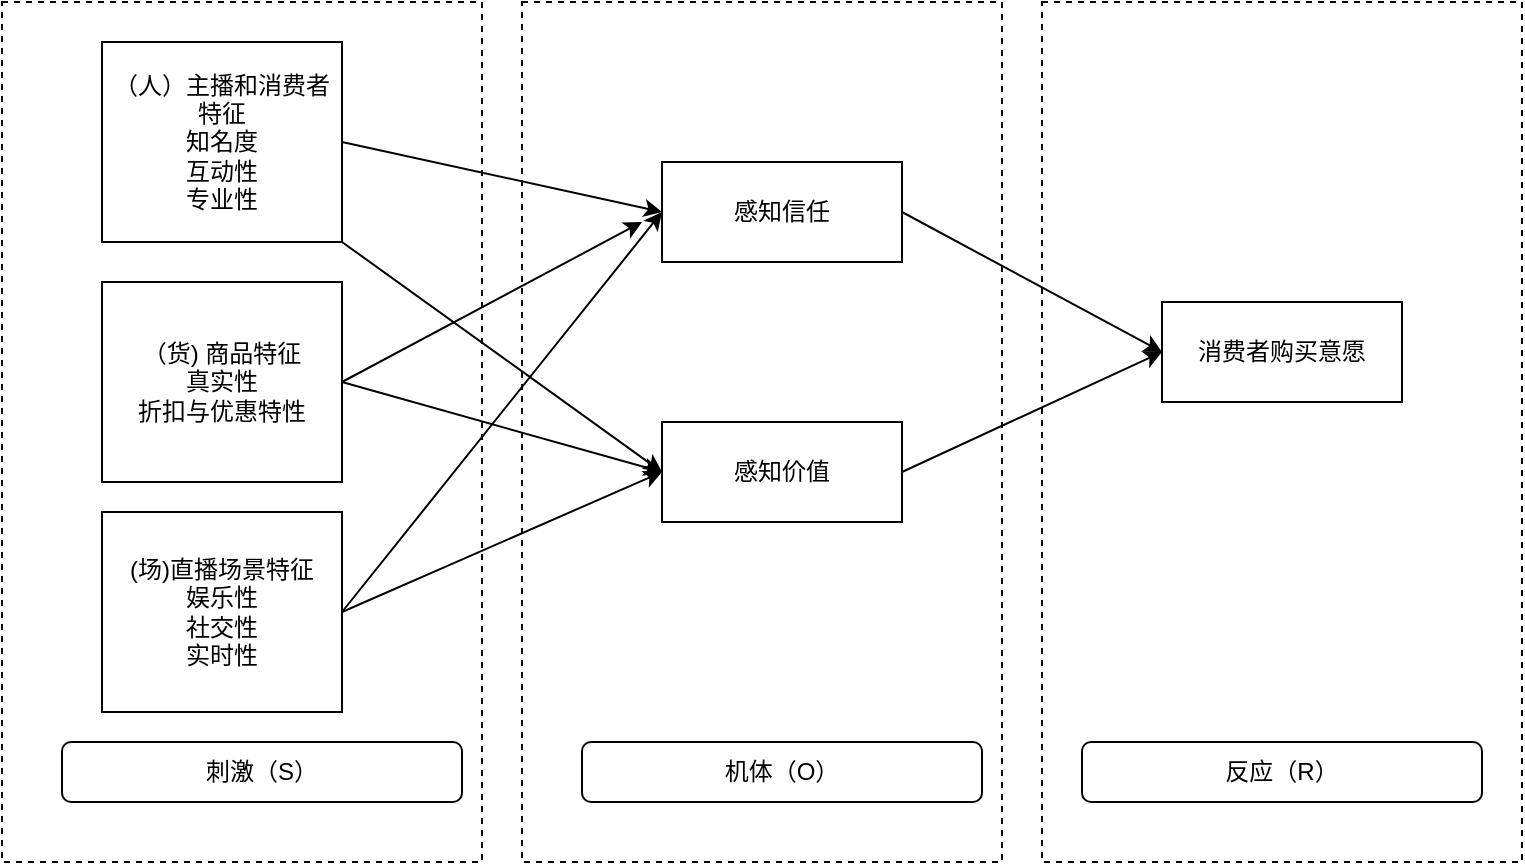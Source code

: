 <mxfile version="22.0.6" type="github">
  <diagram name="Page-1" id="Xtkz2V2qiTChrQ2ADpfk">
    <mxGraphModel dx="987" dy="636" grid="1" gridSize="10" guides="1" tooltips="1" connect="1" arrows="1" fold="1" page="1" pageScale="1" pageWidth="850" pageHeight="1100" math="0" shadow="0">
      <root>
        <mxCell id="0" />
        <mxCell id="1" parent="0" />
        <mxCell id="QVoLoS6mU9tvlEfIgqkD-1" value="（人）主播和消费者特征&lt;br&gt;知名度&lt;br&gt;互动性&lt;br&gt;专业性" style="rounded=0;whiteSpace=wrap;html=1;" parent="1" vertex="1">
          <mxGeometry x="160" y="140" width="120" height="100" as="geometry" />
        </mxCell>
        <mxCell id="QVoLoS6mU9tvlEfIgqkD-3" value="(场)直播场景特征&lt;br&gt;娱乐性&lt;br&gt;社交性&lt;br&gt;实时性" style="rounded=0;whiteSpace=wrap;html=1;" parent="1" vertex="1">
          <mxGeometry x="160" y="375" width="120" height="100" as="geometry" />
        </mxCell>
        <mxCell id="QVoLoS6mU9tvlEfIgqkD-4" value="（货) 商品特征&lt;br&gt;真实性&lt;br&gt;折扣与优惠特性" style="rounded=0;whiteSpace=wrap;html=1;" parent="1" vertex="1">
          <mxGeometry x="160" y="260" width="120" height="100" as="geometry" />
        </mxCell>
        <mxCell id="QVoLoS6mU9tvlEfIgqkD-5" value="刺激（S）" style="rounded=1;whiteSpace=wrap;html=1;" parent="1" vertex="1">
          <mxGeometry x="140" y="490" width="200" height="30" as="geometry" />
        </mxCell>
        <mxCell id="QVoLoS6mU9tvlEfIgqkD-6" value="反应（R）" style="rounded=1;whiteSpace=wrap;html=1;" parent="1" vertex="1">
          <mxGeometry x="650" y="490" width="200" height="30" as="geometry" />
        </mxCell>
        <mxCell id="QVoLoS6mU9tvlEfIgqkD-8" value="感知信任" style="rounded=0;whiteSpace=wrap;html=1;" parent="1" vertex="1">
          <mxGeometry x="440" y="200" width="120" height="50" as="geometry" />
        </mxCell>
        <mxCell id="QVoLoS6mU9tvlEfIgqkD-9" value="感知价值" style="rounded=0;whiteSpace=wrap;html=1;" parent="1" vertex="1">
          <mxGeometry x="440" y="330" width="120" height="50" as="geometry" />
        </mxCell>
        <mxCell id="QVoLoS6mU9tvlEfIgqkD-10" value="消费者购买意愿" style="rounded=0;whiteSpace=wrap;html=1;" parent="1" vertex="1">
          <mxGeometry x="690" y="270" width="120" height="50" as="geometry" />
        </mxCell>
        <mxCell id="QVoLoS6mU9tvlEfIgqkD-11" value="" style="endArrow=classic;html=1;rounded=0;exitX=1;exitY=0.5;exitDx=0;exitDy=0;entryX=0;entryY=0.5;entryDx=0;entryDy=0;" parent="1" source="QVoLoS6mU9tvlEfIgqkD-1" target="QVoLoS6mU9tvlEfIgqkD-8" edge="1">
          <mxGeometry width="50" height="50" relative="1" as="geometry">
            <mxPoint x="400" y="420" as="sourcePoint" />
            <mxPoint x="450" y="370" as="targetPoint" />
          </mxGeometry>
        </mxCell>
        <mxCell id="QVoLoS6mU9tvlEfIgqkD-12" value="" style="endArrow=classic;html=1;rounded=0;" parent="1" edge="1">
          <mxGeometry width="50" height="50" relative="1" as="geometry">
            <mxPoint x="280" y="310" as="sourcePoint" />
            <mxPoint x="430" y="230" as="targetPoint" />
          </mxGeometry>
        </mxCell>
        <mxCell id="QVoLoS6mU9tvlEfIgqkD-13" value="" style="endArrow=classic;html=1;rounded=0;exitX=1;exitY=0.5;exitDx=0;exitDy=0;entryX=0;entryY=0.5;entryDx=0;entryDy=0;" parent="1" target="QVoLoS6mU9tvlEfIgqkD-9" edge="1">
          <mxGeometry width="50" height="50" relative="1" as="geometry">
            <mxPoint x="280" y="240" as="sourcePoint" />
            <mxPoint x="410" y="280" as="targetPoint" />
          </mxGeometry>
        </mxCell>
        <mxCell id="QVoLoS6mU9tvlEfIgqkD-14" value="" style="endArrow=classic;html=1;rounded=0;exitX=1;exitY=0.5;exitDx=0;exitDy=0;entryX=0;entryY=0.5;entryDx=0;entryDy=0;" parent="1" source="QVoLoS6mU9tvlEfIgqkD-4" target="QVoLoS6mU9tvlEfIgqkD-9" edge="1">
          <mxGeometry width="50" height="50" relative="1" as="geometry">
            <mxPoint x="310" y="265" as="sourcePoint" />
            <mxPoint x="440" y="305" as="targetPoint" />
          </mxGeometry>
        </mxCell>
        <mxCell id="QVoLoS6mU9tvlEfIgqkD-15" value="" style="endArrow=classic;html=1;rounded=0;exitX=1;exitY=0.5;exitDx=0;exitDy=0;entryX=0;entryY=0.5;entryDx=0;entryDy=0;" parent="1" source="QVoLoS6mU9tvlEfIgqkD-8" target="QVoLoS6mU9tvlEfIgqkD-10" edge="1">
          <mxGeometry width="50" height="50" relative="1" as="geometry">
            <mxPoint x="400" y="420" as="sourcePoint" />
            <mxPoint x="450" y="370" as="targetPoint" />
          </mxGeometry>
        </mxCell>
        <mxCell id="QVoLoS6mU9tvlEfIgqkD-16" value="" style="endArrow=classic;html=1;rounded=0;exitX=1;exitY=0.5;exitDx=0;exitDy=0;entryX=0;entryY=0.5;entryDx=0;entryDy=0;" parent="1" source="QVoLoS6mU9tvlEfIgqkD-9" target="QVoLoS6mU9tvlEfIgqkD-10" edge="1">
          <mxGeometry width="50" height="50" relative="1" as="geometry">
            <mxPoint x="540" y="285" as="sourcePoint" />
            <mxPoint x="630" y="330" as="targetPoint" />
          </mxGeometry>
        </mxCell>
        <mxCell id="QVoLoS6mU9tvlEfIgqkD-17" value="" style="endArrow=classic;html=1;rounded=0;exitX=1;exitY=0.5;exitDx=0;exitDy=0;entryX=0;entryY=0.5;entryDx=0;entryDy=0;" parent="1" source="QVoLoS6mU9tvlEfIgqkD-3" target="QVoLoS6mU9tvlEfIgqkD-9" edge="1">
          <mxGeometry width="50" height="50" relative="1" as="geometry">
            <mxPoint x="290" y="310" as="sourcePoint" />
            <mxPoint x="420" y="405" as="targetPoint" />
          </mxGeometry>
        </mxCell>
        <mxCell id="QVoLoS6mU9tvlEfIgqkD-40" value="" style="rounded=0;whiteSpace=wrap;html=1;fillColor=none;dashed=1;" parent="1" vertex="1">
          <mxGeometry x="110" y="120" width="240" height="430" as="geometry" />
        </mxCell>
        <mxCell id="QVoLoS6mU9tvlEfIgqkD-43" value="" style="rounded=0;whiteSpace=wrap;html=1;fillColor=none;dashed=1;" parent="1" vertex="1">
          <mxGeometry x="630" y="120" width="240" height="430" as="geometry" />
        </mxCell>
        <mxCell id="dbk8uT6prFPgt-QDqy3E-1" value="" style="endArrow=classic;html=1;rounded=0;exitX=1;exitY=0.5;exitDx=0;exitDy=0;entryX=0;entryY=0.5;entryDx=0;entryDy=0;" edge="1" parent="1" source="QVoLoS6mU9tvlEfIgqkD-3" target="QVoLoS6mU9tvlEfIgqkD-8">
          <mxGeometry width="50" height="50" relative="1" as="geometry">
            <mxPoint x="290" y="420" as="sourcePoint" />
            <mxPoint x="430" y="240" as="targetPoint" />
          </mxGeometry>
        </mxCell>
        <mxCell id="dbk8uT6prFPgt-QDqy3E-4" value="机体（O）" style="rounded=1;whiteSpace=wrap;html=1;" vertex="1" parent="1">
          <mxGeometry x="400" y="490" width="200" height="30" as="geometry" />
        </mxCell>
        <mxCell id="dbk8uT6prFPgt-QDqy3E-3" value="" style="rounded=0;whiteSpace=wrap;html=1;fillColor=none;dashed=1;" vertex="1" parent="1">
          <mxGeometry x="370" y="120" width="240" height="430" as="geometry" />
        </mxCell>
      </root>
    </mxGraphModel>
  </diagram>
</mxfile>
